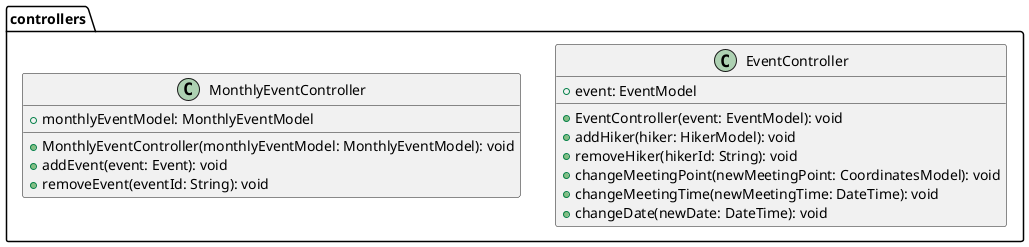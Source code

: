 @startuml pe_na_pedra_class_diagram_3
package controllers {
  class EventController {
    + event: EventModel
    + EventController(event: EventModel): void
    + addHiker(hiker: HikerModel): void
    + removeHiker(hikerId: String): void
    + changeMeetingPoint(newMeetingPoint: CoordinatesModel): void
    + changeMeetingTime(newMeetingTime: DateTime): void
    + changeDate(newDate: DateTime): void
  }

  class MonthlyEventController{
    + monthlyEventModel: MonthlyEventModel
    + MonthlyEventController(monthlyEventModel: MonthlyEventModel): void
    + addEvent(event: Event): void
    + removeEvent(eventId: String): void
  }
}
@enduml
